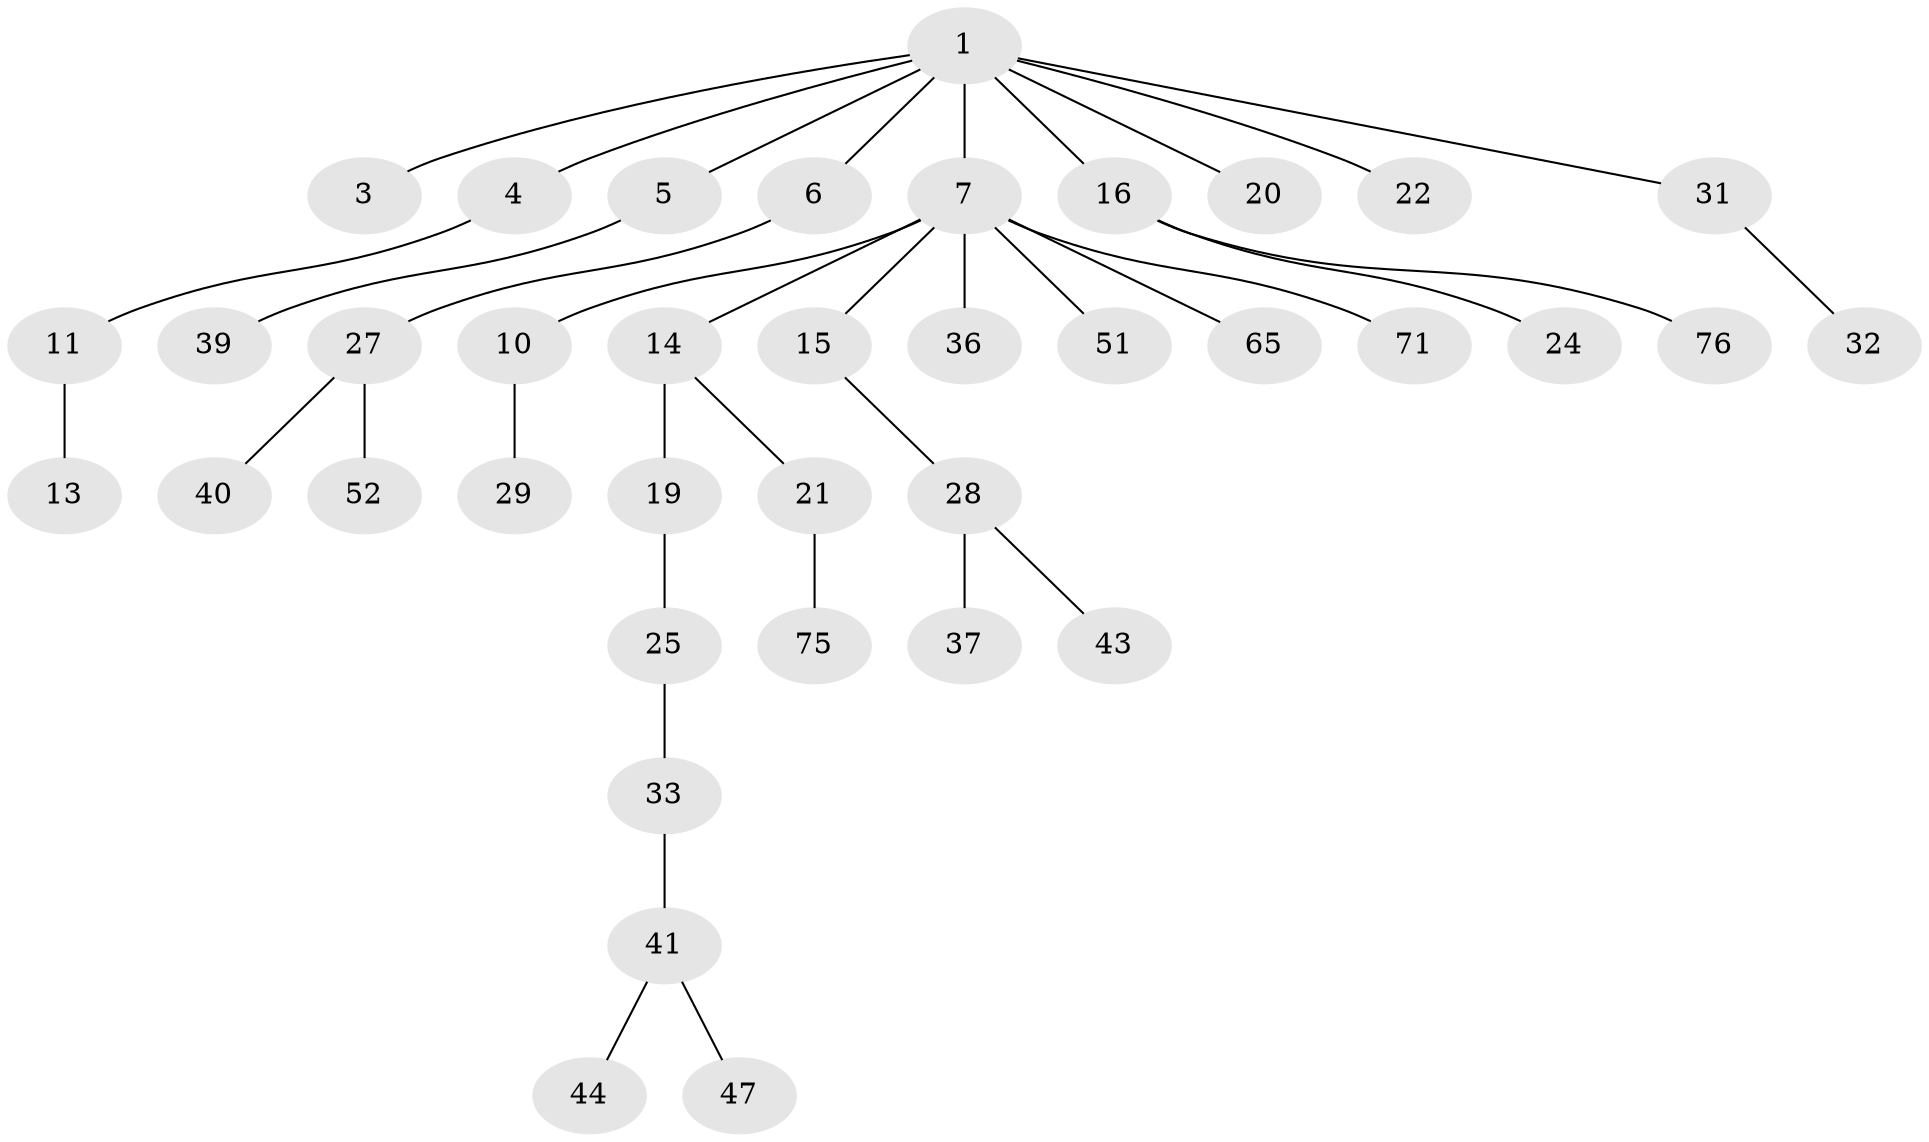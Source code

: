 // original degree distribution, {4: 0.05263157894736842, 8: 0.013157894736842105, 1: 0.5, 2: 0.25, 5: 0.05263157894736842, 3: 0.13157894736842105}
// Generated by graph-tools (version 1.1) at 2025/15/03/09/25 04:15:31]
// undirected, 38 vertices, 37 edges
graph export_dot {
graph [start="1"]
  node [color=gray90,style=filled];
  1 [super="+2+9"];
  3;
  4;
  5;
  6 [super="+54+35+17"];
  7 [super="+8+12"];
  10;
  11 [super="+23"];
  13;
  14 [super="+68+38+18"];
  15;
  16;
  19;
  20;
  21 [super="+30"];
  22 [super="+72"];
  24;
  25 [super="+60"];
  27;
  28 [super="+34+63"];
  29;
  31;
  32;
  33;
  36;
  37 [super="+53+64"];
  39;
  40;
  41;
  43 [super="+45"];
  44 [super="+58+50"];
  47 [super="+62"];
  51;
  52;
  65;
  71;
  75;
  76;
  1 -- 4;
  1 -- 7;
  1 -- 3;
  1 -- 5;
  1 -- 6;
  1 -- 16;
  1 -- 20;
  1 -- 22;
  1 -- 31;
  4 -- 11;
  5 -- 39;
  6 -- 27;
  7 -- 36;
  7 -- 71;
  7 -- 10;
  7 -- 51;
  7 -- 15;
  7 -- 65;
  7 -- 14;
  10 -- 29;
  11 -- 13;
  14 -- 19;
  14 -- 21;
  15 -- 28;
  16 -- 24;
  16 -- 76;
  19 -- 25;
  21 -- 75;
  25 -- 33;
  27 -- 40;
  27 -- 52;
  28 -- 43;
  28 -- 37;
  31 -- 32;
  33 -- 41;
  41 -- 44;
  41 -- 47;
}

